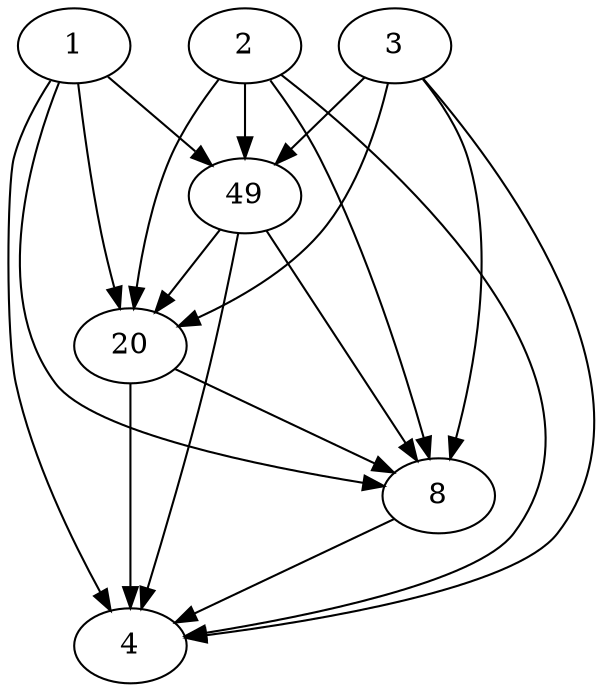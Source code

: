 strict digraph {
// Node definitions.
1 [
neuron_type=BIAS
activation_type=NullActivation
];
2 [
neuron_type=INPT
activation_type=NullActivation
];
3 [
neuron_type=INPT
activation_type=NullActivation
];
4 [
neuron_type=OUTP
activation_type=SigmoidSteepenedActivation
];
8 [
neuron_type=HIDN
activation_type=SigmoidSteepenedActivation
];
20 [
neuron_type=HIDN
activation_type=SigmoidSteepenedActivation
];
49 [
neuron_type=HIDN
activation_type=SigmoidSteepenedActivation
];

// Edge definitions.
1 -> 4 [
weight=-4.029104
recurrent=false
parameters="[0.1 0.27218865711857715 0 0 0.9060873061781837 0.08439758924114019 0 0.26801475886985376]"
];
1 -> 8 [
weight=-1.693246
recurrent=false
parameters="[0.3 0 0 0 0 0 0 0]"
];
1 -> 20 [
weight=-1.752120
recurrent=false
parameters="[0.3 0 0 0 0 0 0 0]"
];
1 -> 49 [
weight=-1.758281
recurrent=false
parameters="[0.3 0 0 0 0 0 0 0]"
];
2 -> 4 [
weight=1.604923
recurrent=false
parameters="[0.2 0 0.3040182647286331 0 0.4884008011536591 0.2063695411114737 0 0]"
];
2 -> 8 [
weight=2.218556
recurrent=false
parameters="[0.2 0 0.3040182647286331 0 0.4884008011536591 0.2063695411114737 0 0]"
];
2 -> 20 [
weight=-6.975419
recurrent=false
parameters="[0.3 0 0 0 0 0 0 0]"
];
2 -> 49 [
weight=1.849710
recurrent=false
parameters="[0.2 0 0.3040182647286331 0 0.4884008011536591 0.2063695411114737 0 0]"
];
3 -> 4 [
weight=-1.557068
recurrent=false
parameters="[0.3 0 0 0 0 0 0 0]"
];
3 -> 8 [
weight=1.852209
recurrent=false
parameters="[0.3 0 0 0 0 0 0 0]"
];
3 -> 20 [
weight=4.816842
recurrent=false
parameters="[0.2 0 0.3040182647286331 0 0.4884008011536591 0.2063695411114737 0 0]"
];
3 -> 49 [
weight=-5.481103
recurrent=false
parameters="[0.2 0 0.3040182647286331 0 0.4884008011536591 0.2063695411114737 0 0]"
];
8 -> 4 [
weight=0.643134
recurrent=false
parameters="[0.2 0 0.3040182647286331 0 0.4884008011536591 0.2063695411114737 0 0]"
];
20 -> 4 [
weight=8.989914
recurrent=false
parameters="[0.3 0 0 0 0 0 0 0]"
];
20 -> 8 [
weight=-3.190826
recurrent=false
parameters="[0.1 0.27218865711857715 0 0 0.9060873061781837 0.08439758924114019 0 0.26801475886985376]"
];
49 -> 4 [
weight=6.321792
recurrent=false
parameters="[0.2 0 0.3040182647286331 0 0.4884008011536591 0.2063695411114737 0 0]"
];
49 -> 8 [
weight=-1.657591
recurrent=false
parameters="[0.2 0 0.3040182647286331 0 0.4884008011536591 0.2063695411114737 0 0]"
];
49 -> 20 [
weight=0.296224
recurrent=false
parameters="[0.1 0.27218865711857715 0 0 0.9060873061781837 0.08439758924114019 0 0.26801475886985376]"
];
}
